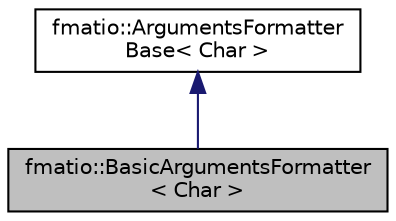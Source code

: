 digraph "fmatio::BasicArgumentsFormatter&lt; Char &gt;"
{
 // LATEX_PDF_SIZE
  edge [fontname="Helvetica",fontsize="10",labelfontname="Helvetica",labelfontsize="10"];
  node [fontname="Helvetica",fontsize="10",shape=record];
  Node1 [label="fmatio::BasicArgumentsFormatter\l\< Char \>",height=0.2,width=0.4,color="black", fillcolor="grey75", style="filled", fontcolor="black",tooltip=" "];
  Node2 -> Node1 [dir="back",color="midnightblue",fontsize="10",style="solid",fontname="Helvetica"];
  Node2 [label="fmatio::ArgumentsFormatter\lBase\< Char \>",height=0.2,width=0.4,color="black", fillcolor="white", style="filled",URL="$classfmatio_1_1ArgumentsFormatterBase.html",tooltip=" "];
}
